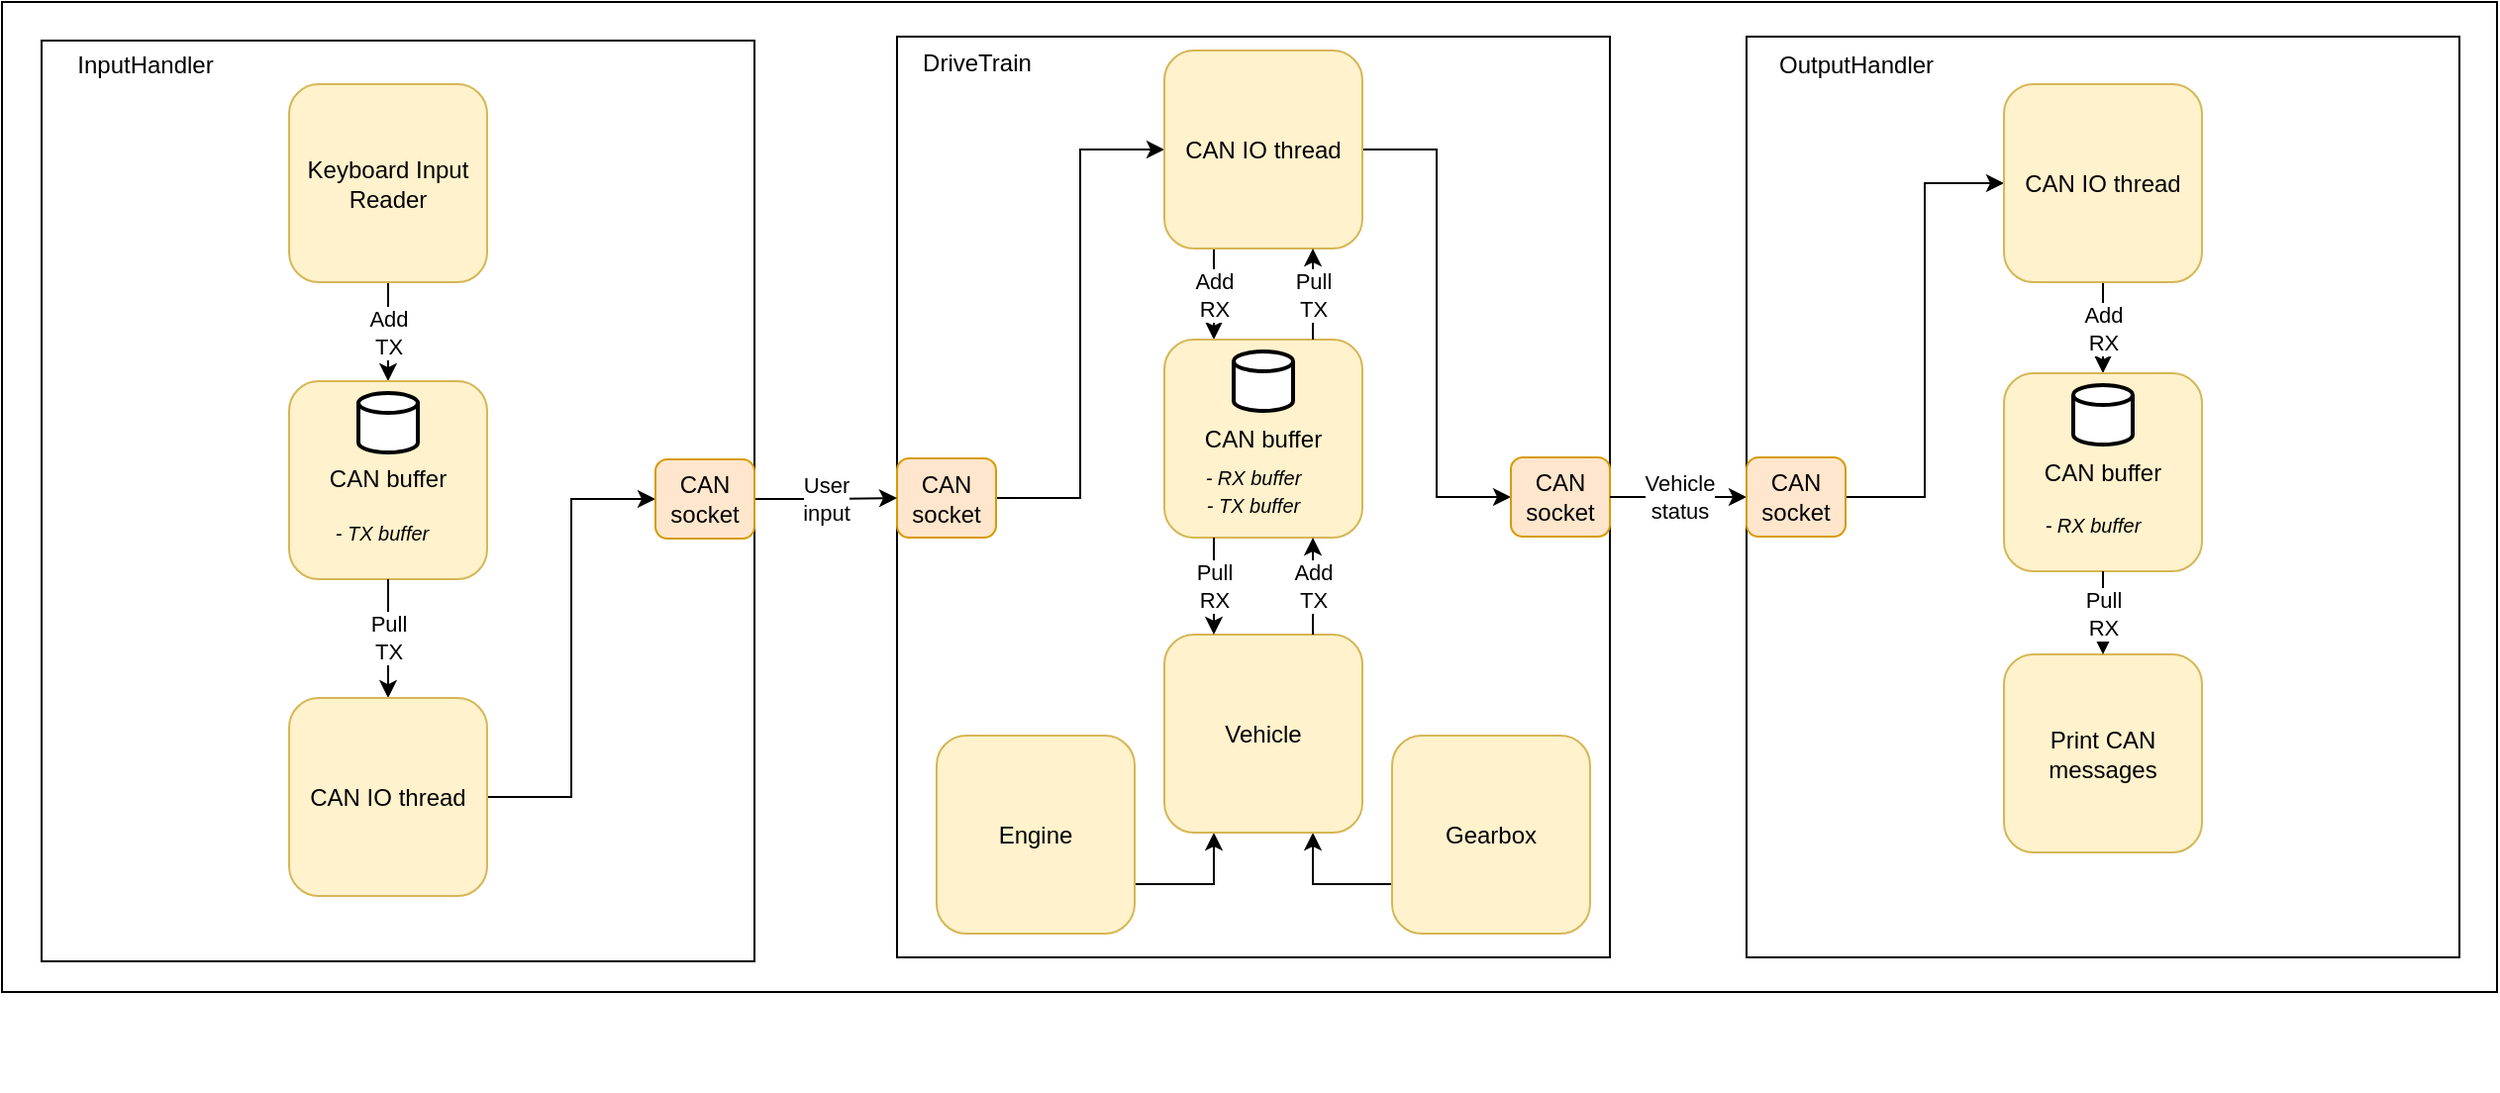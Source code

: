 <mxfile version="13.9.2" type="github">
  <diagram id="5jZB0MULv0s9Xh8zhgM-" name="Page-1">
    <mxGraphModel dx="1851" dy="576" grid="1" gridSize="10" guides="1" tooltips="1" connect="1" arrows="1" fold="1" page="1" pageScale="1" pageWidth="850" pageHeight="1100" math="0" shadow="0">
      <root>
        <mxCell id="0" />
        <mxCell id="1" parent="0" />
        <mxCell id="SgWQ204tZgtTJtGkyYfa-2" value="" style="rounded=0;whiteSpace=wrap;html=1;" parent="1" vertex="1">
          <mxGeometry x="-850" width="1260" height="500" as="geometry" />
        </mxCell>
        <mxCell id="ex7DYZFk-IQbwmrOWY8H-68" value="" style="rounded=0;whiteSpace=wrap;html=1;" parent="1" vertex="1">
          <mxGeometry x="-830" y="19.5" width="360" height="465" as="geometry" />
        </mxCell>
        <mxCell id="3d7q3Th1NHqidStg-UQ_-11" value="" style="group" parent="1" vertex="1" connectable="0" treatAsSingle="0">
          <mxGeometry x="-437" y="10" width="450" height="540" as="geometry" />
        </mxCell>
        <mxCell id="3d7q3Th1NHqidStg-UQ_-2" value="" style="rounded=0;whiteSpace=wrap;html=1;" parent="3d7q3Th1NHqidStg-UQ_-11" vertex="1">
          <mxGeometry x="39" y="7.5" width="360" height="465" as="geometry" />
        </mxCell>
        <mxCell id="3d7q3Th1NHqidStg-UQ_-5" value="DriveTrain" style="text;html=1;align=center;verticalAlign=middle;resizable=0;points=[];autosize=1;" parent="3d7q3Th1NHqidStg-UQ_-11" vertex="1">
          <mxGeometry x="39" y="10.5" width="80" height="20" as="geometry" />
        </mxCell>
        <mxCell id="ex7DYZFk-IQbwmrOWY8H-40" style="edgeStyle=orthogonalEdgeStyle;rounded=0;orthogonalLoop=1;jettySize=auto;html=1;entryX=0.25;entryY=1;entryDx=0;entryDy=0;exitX=1;exitY=0.75;exitDx=0;exitDy=0;" parent="3d7q3Th1NHqidStg-UQ_-11" source="3d7q3Th1NHqidStg-UQ_-26" target="ex7DYZFk-IQbwmrOWY8H-32" edge="1">
          <mxGeometry relative="1" as="geometry" />
        </mxCell>
        <mxCell id="3d7q3Th1NHqidStg-UQ_-26" value="Engine" style="rounded=1;whiteSpace=wrap;html=1;fillColor=#fff2cc;strokeColor=#d6b656;" parent="3d7q3Th1NHqidStg-UQ_-11" vertex="1">
          <mxGeometry x="59" y="360.5" width="100" height="100" as="geometry" />
        </mxCell>
        <mxCell id="ex7DYZFk-IQbwmrOWY8H-39" style="edgeStyle=orthogonalEdgeStyle;rounded=0;orthogonalLoop=1;jettySize=auto;html=1;entryX=0.75;entryY=1;entryDx=0;entryDy=0;exitX=0;exitY=0.75;exitDx=0;exitDy=0;" parent="3d7q3Th1NHqidStg-UQ_-11" source="3d7q3Th1NHqidStg-UQ_-39" target="ex7DYZFk-IQbwmrOWY8H-32" edge="1">
          <mxGeometry relative="1" as="geometry" />
        </mxCell>
        <mxCell id="3d7q3Th1NHqidStg-UQ_-39" value="Gearbox" style="rounded=1;whiteSpace=wrap;html=1;fillColor=#fff2cc;strokeColor=#d6b656;" parent="3d7q3Th1NHqidStg-UQ_-11" vertex="1">
          <mxGeometry x="289" y="360.5" width="100" height="100" as="geometry" />
        </mxCell>
        <mxCell id="ex7DYZFk-IQbwmrOWY8H-35" style="edgeStyle=orthogonalEdgeStyle;rounded=0;orthogonalLoop=1;jettySize=auto;html=1;entryX=0;entryY=0.5;entryDx=0;entryDy=0;" parent="3d7q3Th1NHqidStg-UQ_-11" source="ex7DYZFk-IQbwmrOWY8H-20" target="ex7DYZFk-IQbwmrOWY8H-33" edge="1">
          <mxGeometry relative="1" as="geometry" />
        </mxCell>
        <mxCell id="ex7DYZFk-IQbwmrOWY8H-20" value="CAN socket" style="rounded=1;whiteSpace=wrap;html=1;fillColor=#ffe6cc;strokeColor=#d79b00;" parent="3d7q3Th1NHqidStg-UQ_-11" vertex="1">
          <mxGeometry x="39" y="220.5" width="50" height="40" as="geometry" />
        </mxCell>
        <mxCell id="ex7DYZFk-IQbwmrOWY8H-38" style="edgeStyle=orthogonalEdgeStyle;rounded=0;orthogonalLoop=1;jettySize=auto;html=1;entryX=0;entryY=0.5;entryDx=0;entryDy=0;" parent="3d7q3Th1NHqidStg-UQ_-11" source="ex7DYZFk-IQbwmrOWY8H-33" target="ex7DYZFk-IQbwmrOWY8H-37" edge="1">
          <mxGeometry relative="1" as="geometry" />
        </mxCell>
        <mxCell id="ex7DYZFk-IQbwmrOWY8H-58" value="&lt;div&gt;Add&lt;br&gt;&lt;/div&gt;&lt;div&gt;RX&lt;br&gt;&lt;/div&gt;" style="edgeStyle=orthogonalEdgeStyle;rounded=0;orthogonalLoop=1;jettySize=auto;html=1;exitX=0.25;exitY=1;exitDx=0;exitDy=0;entryX=0.25;entryY=0;entryDx=0;entryDy=0;" parent="3d7q3Th1NHqidStg-UQ_-11" source="ex7DYZFk-IQbwmrOWY8H-33" target="ex7DYZFk-IQbwmrOWY8H-28" edge="1">
          <mxGeometry relative="1" as="geometry" />
        </mxCell>
        <mxCell id="ex7DYZFk-IQbwmrOWY8H-33" value="CAN IO thread" style="rounded=1;whiteSpace=wrap;html=1;fillColor=#fff2cc;strokeColor=#d6b656;" parent="3d7q3Th1NHqidStg-UQ_-11" vertex="1">
          <mxGeometry x="174" y="14.5" width="100" height="100" as="geometry" />
        </mxCell>
        <mxCell id="ex7DYZFk-IQbwmrOWY8H-27" value="" style="group" parent="3d7q3Th1NHqidStg-UQ_-11" vertex="1" connectable="0" treatAsSingle="0">
          <mxGeometry x="174" y="160.5" width="100" height="100" as="geometry" />
        </mxCell>
        <mxCell id="ex7DYZFk-IQbwmrOWY8H-28" value="CAN buffer" style="rounded=1;whiteSpace=wrap;html=1;fillColor=#fff2cc;strokeColor=#d6b656;" parent="ex7DYZFk-IQbwmrOWY8H-27" vertex="1">
          <mxGeometry width="100" height="100" as="geometry" />
        </mxCell>
        <mxCell id="ex7DYZFk-IQbwmrOWY8H-29" value="" style="strokeWidth=2;html=1;shape=mxgraph.flowchart.database;whiteSpace=wrap;" parent="ex7DYZFk-IQbwmrOWY8H-27" vertex="1">
          <mxGeometry x="35" y="6" width="30" height="30" as="geometry" />
        </mxCell>
        <mxCell id="ex7DYZFk-IQbwmrOWY8H-30" value="&lt;div&gt;&lt;font style=&quot;font-size: 10px&quot;&gt;&lt;i&gt;- RX buffer&lt;br&gt;&lt;/i&gt;&lt;/font&gt;&lt;/div&gt;&lt;div&gt;&lt;font style=&quot;font-size: 10px&quot;&gt;&lt;i&gt;- TX buffer&lt;/i&gt;&lt;/font&gt;&lt;/div&gt;&lt;div&gt;&lt;font style=&quot;font-size: 10px&quot;&gt;&lt;i&gt;&lt;br&gt;&lt;/i&gt;&lt;/font&gt;&lt;/div&gt;" style="text;html=1;strokeColor=none;fillColor=none;align=center;verticalAlign=middle;whiteSpace=wrap;rounded=0;" parent="ex7DYZFk-IQbwmrOWY8H-27" vertex="1">
          <mxGeometry x="10" y="73" width="70" height="20" as="geometry" />
        </mxCell>
        <mxCell id="ex7DYZFk-IQbwmrOWY8H-32" value="Vehicle" style="rounded=1;whiteSpace=wrap;html=1;fillColor=#fff2cc;strokeColor=#d6b656;" parent="3d7q3Th1NHqidStg-UQ_-11" vertex="1">
          <mxGeometry x="174" y="309.5" width="100" height="100" as="geometry" />
        </mxCell>
        <mxCell id="ex7DYZFk-IQbwmrOWY8H-37" value="CAN socket" style="rounded=1;whiteSpace=wrap;html=1;fillColor=#ffe6cc;strokeColor=#d79b00;" parent="3d7q3Th1NHqidStg-UQ_-11" vertex="1">
          <mxGeometry x="349" y="220" width="50" height="40" as="geometry" />
        </mxCell>
        <mxCell id="ex7DYZFk-IQbwmrOWY8H-53" value="&lt;div&gt;Pull&lt;/div&gt;&lt;div&gt;RX&lt;/div&gt;" style="endArrow=classic;html=1;entryX=0.25;entryY=0;entryDx=0;entryDy=0;exitX=0.25;exitY=1;exitDx=0;exitDy=0;" parent="3d7q3Th1NHqidStg-UQ_-11" source="ex7DYZFk-IQbwmrOWY8H-28" target="ex7DYZFk-IQbwmrOWY8H-32" edge="1">
          <mxGeometry width="50" height="50" relative="1" as="geometry">
            <mxPoint x="199" y="247.5" as="sourcePoint" />
            <mxPoint x="249" y="197.5" as="targetPoint" />
          </mxGeometry>
        </mxCell>
        <mxCell id="ex7DYZFk-IQbwmrOWY8H-54" value="Add&lt;br&gt;&lt;div&gt;TX&lt;br&gt;&lt;/div&gt;" style="endArrow=classic;html=1;exitX=0.75;exitY=0;exitDx=0;exitDy=0;entryX=0.75;entryY=1;entryDx=0;entryDy=0;" parent="3d7q3Th1NHqidStg-UQ_-11" source="ex7DYZFk-IQbwmrOWY8H-32" target="ex7DYZFk-IQbwmrOWY8H-28" edge="1">
          <mxGeometry width="50" height="50" relative="1" as="geometry">
            <mxPoint x="129" y="257.5" as="sourcePoint" />
            <mxPoint x="179" y="207.5" as="targetPoint" />
          </mxGeometry>
        </mxCell>
        <mxCell id="ex7DYZFk-IQbwmrOWY8H-59" value="&lt;div&gt;Pull&lt;/div&gt;&lt;div&gt;TX&lt;br&gt;&lt;/div&gt;" style="edgeStyle=orthogonalEdgeStyle;rounded=0;orthogonalLoop=1;jettySize=auto;html=1;exitX=0.75;exitY=0;exitDx=0;exitDy=0;entryX=0.75;entryY=1;entryDx=0;entryDy=0;" parent="3d7q3Th1NHqidStg-UQ_-11" source="ex7DYZFk-IQbwmrOWY8H-28" target="ex7DYZFk-IQbwmrOWY8H-33" edge="1">
          <mxGeometry relative="1" as="geometry" />
        </mxCell>
        <mxCell id="3d7q3Th1NHqidStg-UQ_-29" value="&lt;div&gt;Vehicle&lt;/div&gt;&lt;div&gt;status&lt;br&gt;&lt;/div&gt;" style="edgeStyle=orthogonalEdgeStyle;rounded=0;orthogonalLoop=1;jettySize=auto;html=1;exitX=1;exitY=0.5;exitDx=0;exitDy=0;entryX=0;entryY=0.5;entryDx=0;entryDy=0;" parent="1" source="3d7q3Th1NHqidStg-UQ_-2" target="3d7q3Th1NHqidStg-UQ_-53" edge="1">
          <mxGeometry relative="1" as="geometry">
            <mxPoint x="232" y="250.5" as="targetPoint" />
          </mxGeometry>
        </mxCell>
        <mxCell id="3d7q3Th1NHqidStg-UQ_-53" value="" style="rounded=0;whiteSpace=wrap;html=1;" parent="1" vertex="1">
          <mxGeometry x="31" y="17.5" width="360" height="465" as="geometry" />
        </mxCell>
        <mxCell id="3d7q3Th1NHqidStg-UQ_-54" value="OutputHandler" style="text;html=1;align=center;verticalAlign=middle;resizable=0;points=[];autosize=1;" parent="1" vertex="1">
          <mxGeometry x="31" y="21.5" width="110" height="20" as="geometry" />
        </mxCell>
        <mxCell id="ex7DYZFk-IQbwmrOWY8H-51" style="edgeStyle=orthogonalEdgeStyle;rounded=0;orthogonalLoop=1;jettySize=auto;html=1;entryX=0;entryY=0.5;entryDx=0;entryDy=0;" parent="1" source="ex7DYZFk-IQbwmrOWY8H-45" target="ex7DYZFk-IQbwmrOWY8H-50" edge="1">
          <mxGeometry relative="1" as="geometry" />
        </mxCell>
        <mxCell id="ex7DYZFk-IQbwmrOWY8H-45" value="CAN socket" style="rounded=1;whiteSpace=wrap;html=1;fillColor=#ffe6cc;strokeColor=#d79b00;" parent="1" vertex="1">
          <mxGeometry x="31" y="230" width="50" height="40" as="geometry" />
        </mxCell>
        <mxCell id="ex7DYZFk-IQbwmrOWY8H-46" value="Print CAN messages" style="rounded=1;whiteSpace=wrap;html=1;fillColor=#fff2cc;strokeColor=#d6b656;" parent="1" vertex="1">
          <mxGeometry x="161" y="329.5" width="100" height="100" as="geometry" />
        </mxCell>
        <mxCell id="ex7DYZFk-IQbwmrOWY8H-65" value="&lt;div&gt;Add&lt;br&gt;&lt;/div&gt;&lt;div&gt;RX&lt;br&gt;&lt;/div&gt;" style="edgeStyle=orthogonalEdgeStyle;rounded=0;orthogonalLoop=1;jettySize=auto;html=1;entryX=0.5;entryY=0;entryDx=0;entryDy=0;" parent="1" source="ex7DYZFk-IQbwmrOWY8H-50" target="ex7DYZFk-IQbwmrOWY8H-61" edge="1">
          <mxGeometry relative="1" as="geometry" />
        </mxCell>
        <mxCell id="ex7DYZFk-IQbwmrOWY8H-50" value="CAN IO thread" style="rounded=1;whiteSpace=wrap;html=1;fillColor=#fff2cc;strokeColor=#d6b656;" parent="1" vertex="1">
          <mxGeometry x="161" y="41.5" width="100" height="100" as="geometry" />
        </mxCell>
        <mxCell id="ex7DYZFk-IQbwmrOWY8H-60" value="" style="group" parent="1" vertex="1" connectable="0" treatAsSingle="0">
          <mxGeometry x="161" y="187.5" width="100" height="100" as="geometry" />
        </mxCell>
        <mxCell id="ex7DYZFk-IQbwmrOWY8H-61" value="CAN buffer" style="rounded=1;whiteSpace=wrap;html=1;fillColor=#fff2cc;strokeColor=#d6b656;" parent="ex7DYZFk-IQbwmrOWY8H-60" vertex="1">
          <mxGeometry width="100" height="100" as="geometry" />
        </mxCell>
        <mxCell id="ex7DYZFk-IQbwmrOWY8H-62" value="" style="strokeWidth=2;html=1;shape=mxgraph.flowchart.database;whiteSpace=wrap;" parent="ex7DYZFk-IQbwmrOWY8H-60" vertex="1">
          <mxGeometry x="35" y="6" width="30" height="30" as="geometry" />
        </mxCell>
        <mxCell id="ex7DYZFk-IQbwmrOWY8H-63" value="&lt;div&gt;&lt;font style=&quot;font-size: 10px&quot;&gt;&lt;i&gt;- RX buffer&lt;br&gt;&lt;/i&gt;&lt;/font&gt;&lt;/div&gt;&lt;div&gt;&lt;font style=&quot;font-size: 10px&quot;&gt;&lt;i&gt;&lt;br&gt;&lt;/i&gt;&lt;/font&gt;&lt;/div&gt;" style="text;html=1;strokeColor=none;fillColor=none;align=center;verticalAlign=middle;whiteSpace=wrap;rounded=0;" parent="ex7DYZFk-IQbwmrOWY8H-60" vertex="1">
          <mxGeometry x="10" y="73" width="70" height="20" as="geometry" />
        </mxCell>
        <mxCell id="ex7DYZFk-IQbwmrOWY8H-11" value="&lt;div&gt;Add&lt;/div&gt;&lt;div&gt;TX&lt;br&gt;&lt;/div&gt;" style="edgeStyle=orthogonalEdgeStyle;rounded=0;orthogonalLoop=1;jettySize=auto;html=1;entryX=0.5;entryY=0;entryDx=0;entryDy=0;" parent="1" source="3d7q3Th1NHqidStg-UQ_-17" target="ex7DYZFk-IQbwmrOWY8H-9" edge="1">
          <mxGeometry relative="1" as="geometry" />
        </mxCell>
        <mxCell id="3d7q3Th1NHqidStg-UQ_-8" value="InputHandler" style="text;html=1;align=center;verticalAlign=middle;resizable=0;points=[];autosize=1;" parent="1" vertex="1">
          <mxGeometry x="-828.003" y="21.5" width="100" height="20" as="geometry" />
        </mxCell>
        <mxCell id="ex7DYZFk-IQbwmrOWY8H-17" value="" style="group" parent="1" vertex="1" connectable="0" treatAsSingle="0">
          <mxGeometry x="-733.998" y="191.496" width="526.538" height="280.294" as="geometry" />
        </mxCell>
        <mxCell id="ex7DYZFk-IQbwmrOWY8H-24" value="" style="group" parent="ex7DYZFk-IQbwmrOWY8H-17" vertex="1" connectable="0" treatAsSingle="0">
          <mxGeometry width="526.538" height="280.294" as="geometry" />
        </mxCell>
        <mxCell id="ex7DYZFk-IQbwmrOWY8H-26" value="" style="group" parent="ex7DYZFk-IQbwmrOWY8H-24" vertex="1" connectable="0" treatAsSingle="0">
          <mxGeometry width="526.538" height="280.294" as="geometry" />
        </mxCell>
        <mxCell id="ex7DYZFk-IQbwmrOWY8H-8" value="" style="strokeWidth=2;html=1;shape=mxgraph.flowchart.database;whiteSpace=wrap;" parent="ex7DYZFk-IQbwmrOWY8H-26" vertex="1">
          <mxGeometry x="69.385" y="6.053" width="34.615" height="30.265" as="geometry" />
        </mxCell>
        <mxCell id="ex7DYZFk-IQbwmrOWY8H-10" value="&lt;font style=&quot;font-size: 10px&quot;&gt;&lt;i&gt;- TX buffer&lt;/i&gt;&lt;/font&gt;" style="text;html=1;strokeColor=none;fillColor=none;align=center;verticalAlign=middle;whiteSpace=wrap;rounded=0;" parent="ex7DYZFk-IQbwmrOWY8H-26" vertex="1">
          <mxGeometry x="40.538" y="73.644" width="80.769" height="20.176" as="geometry" />
        </mxCell>
        <mxCell id="ex7DYZFk-IQbwmrOWY8H-9" value="CAN buffer" style="rounded=1;whiteSpace=wrap;html=1;fillColor=#fff2cc;strokeColor=#d6b656;" parent="ex7DYZFk-IQbwmrOWY8H-26" vertex="1">
          <mxGeometry x="29" width="100" height="100" as="geometry" />
        </mxCell>
        <mxCell id="ex7DYZFk-IQbwmrOWY8H-76" value="&lt;div&gt;&lt;font style=&quot;font-size: 10px&quot;&gt;&lt;i&gt;- TX buffer&lt;br&gt;&lt;/i&gt;&lt;/font&gt;&lt;/div&gt;&lt;div&gt;&lt;font style=&quot;font-size: 10px&quot;&gt;&lt;i&gt;&lt;br&gt;&lt;/i&gt;&lt;/font&gt;&lt;/div&gt;" style="text;html=1;strokeColor=none;fillColor=none;align=center;verticalAlign=middle;whiteSpace=wrap;rounded=0;" parent="ex7DYZFk-IQbwmrOWY8H-26" vertex="1">
          <mxGeometry x="40.538" y="73.644" width="70" height="20" as="geometry" />
        </mxCell>
        <mxCell id="SgWQ204tZgtTJtGkyYfa-3" value="" style="strokeWidth=2;html=1;shape=mxgraph.flowchart.database;whiteSpace=wrap;" parent="ex7DYZFk-IQbwmrOWY8H-26" vertex="1">
          <mxGeometry x="63.998" y="6.054" width="30" height="30" as="geometry" />
        </mxCell>
        <mxCell id="ex7DYZFk-IQbwmrOWY8H-67" value="&lt;div&gt;Pull&lt;/div&gt;&lt;div&gt;TX&lt;br&gt;&lt;/div&gt;" style="edgeStyle=orthogonalEdgeStyle;rounded=0;orthogonalLoop=1;jettySize=auto;html=1;entryX=0.5;entryY=0;entryDx=0;entryDy=0;" parent="1" source="ex7DYZFk-IQbwmrOWY8H-9" target="ex7DYZFk-IQbwmrOWY8H-1" edge="1">
          <mxGeometry relative="1" as="geometry" />
        </mxCell>
        <mxCell id="3d7q3Th1NHqidStg-UQ_-17" value="Keyboard Input Reader" style="rounded=1;whiteSpace=wrap;html=1;fillColor=#fff2cc;strokeColor=#d6b656;" parent="1" vertex="1">
          <mxGeometry x="-704.997" y="41.5" width="100" height="100" as="geometry" />
        </mxCell>
        <mxCell id="ex7DYZFk-IQbwmrOWY8H-74" style="edgeStyle=orthogonalEdgeStyle;rounded=0;orthogonalLoop=1;jettySize=auto;html=1;entryX=0;entryY=0.5;entryDx=0;entryDy=0;" parent="1" source="ex7DYZFk-IQbwmrOWY8H-1" target="ex7DYZFk-IQbwmrOWY8H-70" edge="1">
          <mxGeometry relative="1" as="geometry" />
        </mxCell>
        <mxCell id="ex7DYZFk-IQbwmrOWY8H-1" value="CAN IO thread" style="rounded=1;whiteSpace=wrap;html=1;fillColor=#fff2cc;strokeColor=#d6b656;" parent="1" vertex="1">
          <mxGeometry x="-704.994" y="351.503" width="100" height="100" as="geometry" />
        </mxCell>
        <mxCell id="ex7DYZFk-IQbwmrOWY8H-73" value="&lt;div&gt;User&lt;/div&gt;&lt;div&gt;input&lt;br&gt;&lt;/div&gt;" style="edgeStyle=orthogonalEdgeStyle;rounded=0;orthogonalLoop=1;jettySize=auto;html=1;" parent="1" source="ex7DYZFk-IQbwmrOWY8H-70" target="ex7DYZFk-IQbwmrOWY8H-20" edge="1">
          <mxGeometry relative="1" as="geometry" />
        </mxCell>
        <mxCell id="ex7DYZFk-IQbwmrOWY8H-70" value="CAN socket" style="rounded=1;whiteSpace=wrap;html=1;fillColor=#ffe6cc;strokeColor=#d79b00;" parent="1" vertex="1">
          <mxGeometry x="-520" y="231" width="50" height="40" as="geometry" />
        </mxCell>
        <mxCell id="ex7DYZFk-IQbwmrOWY8H-75" value="&lt;div&gt;Pull&lt;/div&gt;&lt;div&gt;RX&lt;br&gt;&lt;/div&gt;" style="edgeStyle=orthogonalEdgeStyle;rounded=0;orthogonalLoop=1;jettySize=auto;html=1;entryX=0.5;entryY=0;entryDx=0;entryDy=0;" parent="1" source="ex7DYZFk-IQbwmrOWY8H-61" target="ex7DYZFk-IQbwmrOWY8H-46" edge="1">
          <mxGeometry relative="1" as="geometry" />
        </mxCell>
      </root>
    </mxGraphModel>
  </diagram>
</mxfile>
